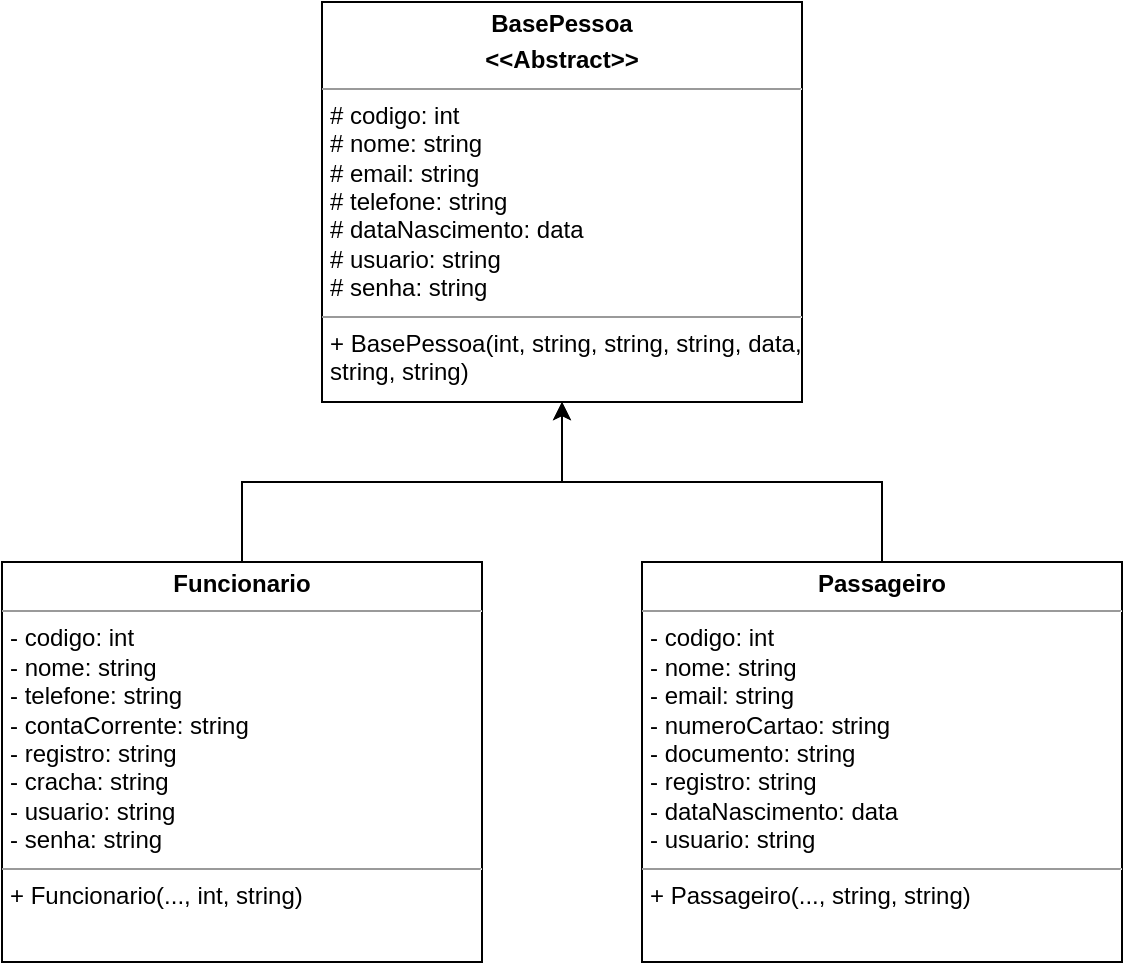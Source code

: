 <mxfile version="21.7.0" type="github">
  <diagram name="Page-1" id="HCYSiPhODKRM5SZ9uaWm">
    <mxGraphModel dx="989" dy="580" grid="1" gridSize="10" guides="1" tooltips="1" connect="1" arrows="1" fold="1" page="1" pageScale="1" pageWidth="2336" pageHeight="1654" math="0" shadow="0">
      <root>
        <mxCell id="0" />
        <mxCell id="1" parent="0" />
        <mxCell id="H33x3pCk8NwwzWKJzG7v-1" value="&lt;p style=&quot;margin:0px;margin-top:4px;text-align:center;&quot;&gt;&lt;b&gt;BasePessoa&lt;/b&gt;&lt;/p&gt;&lt;p style=&quot;margin:0px;margin-top:4px;text-align:center;&quot;&gt;&lt;b&gt;&amp;lt;&amp;lt;Abstract&amp;gt;&amp;gt;&lt;/b&gt;&lt;/p&gt;&lt;hr size=&quot;1&quot;&gt;&lt;p style=&quot;margin:0px;margin-left:4px;&quot;&gt;# codigo: int&lt;/p&gt;&lt;p style=&quot;margin:0px;margin-left:4px;&quot;&gt;# nome: string&lt;/p&gt;&lt;p style=&quot;margin:0px;margin-left:4px;&quot;&gt;# email: string&lt;/p&gt;&lt;p style=&quot;margin:0px;margin-left:4px;&quot;&gt;# telefone: string&lt;/p&gt;&lt;p style=&quot;margin:0px;margin-left:4px;&quot;&gt;# dataNascimento: data&lt;/p&gt;&lt;p style=&quot;margin:0px;margin-left:4px;&quot;&gt;# usuario: string&lt;/p&gt;&lt;p style=&quot;margin:0px;margin-left:4px;&quot;&gt;# senha: string&lt;/p&gt;&lt;hr size=&quot;1&quot;&gt;&lt;p style=&quot;margin:0px;margin-left:4px;&quot;&gt;+ BasePessoa(int, string, string, string, data, string, string)&lt;/p&gt;" style="verticalAlign=top;align=left;overflow=fill;fontSize=12;fontFamily=Helvetica;html=1;whiteSpace=wrap;" parent="1" vertex="1">
          <mxGeometry x="760" y="400" width="240" height="200" as="geometry" />
        </mxCell>
        <mxCell id="H33x3pCk8NwwzWKJzG7v-5" style="edgeStyle=orthogonalEdgeStyle;rounded=0;orthogonalLoop=1;jettySize=auto;html=1;entryX=0.5;entryY=1;entryDx=0;entryDy=0;" parent="1" source="H33x3pCk8NwwzWKJzG7v-2" target="H33x3pCk8NwwzWKJzG7v-1" edge="1">
          <mxGeometry relative="1" as="geometry" />
        </mxCell>
        <mxCell id="H33x3pCk8NwwzWKJzG7v-2" value="&lt;p style=&quot;margin:0px;margin-top:4px;text-align:center;&quot;&gt;&lt;b&gt;Funcionario&lt;/b&gt;&lt;/p&gt;&lt;hr size=&quot;1&quot;&gt;&lt;p style=&quot;margin:0px;margin-left:4px;&quot;&gt;- codigo: int&lt;/p&gt;&lt;p style=&quot;margin:0px;margin-left:4px;&quot;&gt;- nome: string&lt;/p&gt;&lt;p style=&quot;margin:0px;margin-left:4px;&quot;&gt;- telefone: string&lt;/p&gt;&lt;p style=&quot;margin:0px;margin-left:4px;&quot;&gt;- contaCorrente: string&lt;/p&gt;&lt;p style=&quot;margin:0px;margin-left:4px;&quot;&gt;- registro: string&lt;/p&gt;&lt;p style=&quot;margin:0px;margin-left:4px;&quot;&gt;- cracha: string&lt;/p&gt;&lt;p style=&quot;margin:0px;margin-left:4px;&quot;&gt;- usuario: string&lt;/p&gt;&lt;p style=&quot;margin:0px;margin-left:4px;&quot;&gt;- senha: string&lt;/p&gt;&lt;hr size=&quot;1&quot;&gt;&lt;p style=&quot;margin:0px;margin-left:4px;&quot;&gt;+ Funcionario(..., int, string)&lt;/p&gt;" style="verticalAlign=top;align=left;overflow=fill;fontSize=12;fontFamily=Helvetica;html=1;whiteSpace=wrap;" parent="1" vertex="1">
          <mxGeometry x="600" y="680" width="240" height="200" as="geometry" />
        </mxCell>
        <mxCell id="H33x3pCk8NwwzWKJzG7v-6" style="edgeStyle=orthogonalEdgeStyle;rounded=0;orthogonalLoop=1;jettySize=auto;html=1;entryX=0.5;entryY=1;entryDx=0;entryDy=0;" parent="1" source="H33x3pCk8NwwzWKJzG7v-3" target="H33x3pCk8NwwzWKJzG7v-1" edge="1">
          <mxGeometry relative="1" as="geometry" />
        </mxCell>
        <mxCell id="H33x3pCk8NwwzWKJzG7v-3" value="&lt;p style=&quot;margin:0px;margin-top:4px;text-align:center;&quot;&gt;&lt;b&gt;Passageiro&lt;/b&gt;&lt;/p&gt;&lt;hr size=&quot;1&quot;&gt;&lt;p style=&quot;margin:0px;margin-left:4px;&quot;&gt;- codigo: int&lt;/p&gt;&lt;p style=&quot;margin:0px;margin-left:4px;&quot;&gt;- nome: string&lt;/p&gt;&lt;p style=&quot;margin:0px;margin-left:4px;&quot;&gt;- email: string&lt;/p&gt;&lt;p style=&quot;margin:0px;margin-left:4px;&quot;&gt;- numeroCartao: string&lt;/p&gt;&lt;p style=&quot;margin:0px;margin-left:4px;&quot;&gt;- documento: string&lt;/p&gt;&lt;p style=&quot;margin:0px;margin-left:4px;&quot;&gt;- registro: string&lt;/p&gt;&lt;p style=&quot;margin:0px;margin-left:4px;&quot;&gt;- dataNascimento: data&lt;/p&gt;&lt;p style=&quot;margin:0px;margin-left:4px;&quot;&gt;- usuario: string&lt;/p&gt;&lt;hr size=&quot;1&quot;&gt;&lt;p style=&quot;margin:0px;margin-left:4px;&quot;&gt;+ Passageiro(..., string, string)&lt;/p&gt;" style="verticalAlign=top;align=left;overflow=fill;fontSize=12;fontFamily=Helvetica;html=1;whiteSpace=wrap;" parent="1" vertex="1">
          <mxGeometry x="920" y="680" width="240" height="200" as="geometry" />
        </mxCell>
      </root>
    </mxGraphModel>
  </diagram>
</mxfile>
